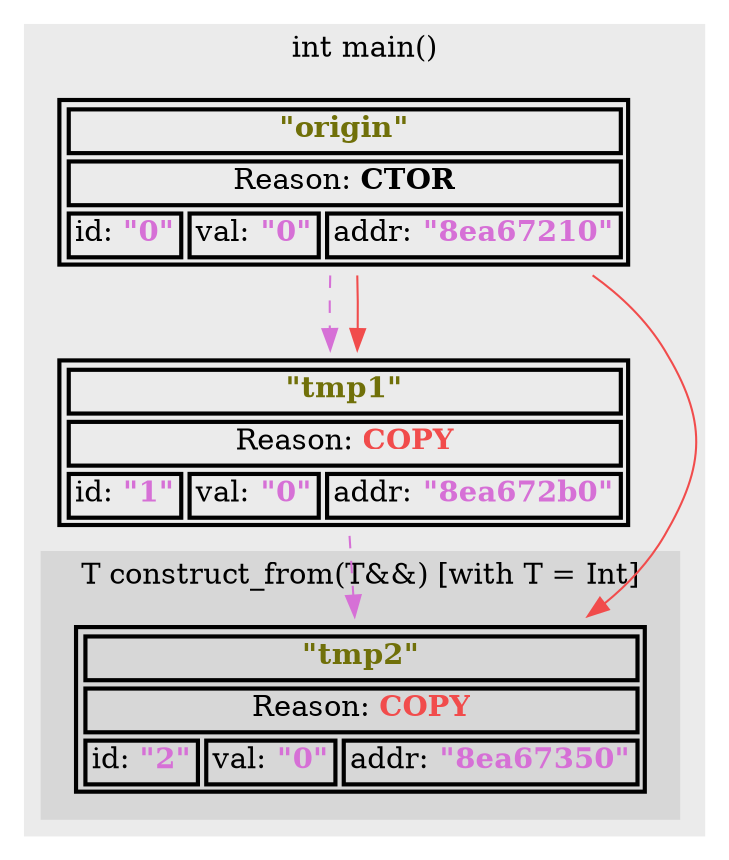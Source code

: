 digraph
{
dpi = 400;
subgraph cluster_0 {
label="int main()"
style=filled; color="#ebebeb"

// -----------------------------------------------------------------------------
node_id_0_index_0[shape=none, label=<<TABLE BORDER="2">
<TR>
<TD COLSPAN = "3"><b><FONT COLOR="#707009">"origin"</FONT></b></TD>
</TR>
<TR>
<TD COLSPAN = "3">Reason: <b><FONT COLOR="#000000">CTOR</FONT></b></TD>
</TR>
<TR>
<TD>id: <b><FONT COLOR="#d670d6">"0"</FONT></b></TD>
<TD>val: <b><FONT COLOR="#d670d6">"0"</FONT></b></TD>
<TD>addr: <b><FONT COLOR="#d670d6">"8ea67210"</FONT></b></TD>
</TR>
</TABLE>
>];


// -----------------------------------------------------------------------------
subgraph cluster_1 {
label="T construct_from(T&&) [with T = Int&]"
style=filled; color="#d7d7d7"

// -----------------------------------------------------------------------------
}
node_id_1_index_0[shape=none, label=<<TABLE BORDER="2">
<TR>
<TD COLSPAN = "3"><b><FONT COLOR="#707009">"tmp1"</FONT></b></TD>
</TR>
<TR>
<TD COLSPAN = "3">Reason: <b><FONT COLOR="#f14c4c">COPY</FONT></b></TD>
</TR>
<TR>
<TD>id: <b><FONT COLOR="#d670d6">"1"</FONT></b></TD>
<TD>val: <b><FONT COLOR="#d670d6">"0"</FONT></b></TD>
<TD>addr: <b><FONT COLOR="#d670d6">"8ea672b0"</FONT></b></TD>
</TR>
</TABLE>
>];


// -----------------------------------------------------------------------------
subgraph cluster_2 {
label="T construct_from(T&&) [with T = Int]"
style=filled; color="#d7d7d7"

// -----------------------------------------------------------------------------
node_id_2_index_0[shape=none, label=<<TABLE BORDER="2">
<TR>
<TD COLSPAN = "3"><b><FONT COLOR="#707009">"tmp2"</FONT></b></TD>
</TR>
<TR>
<TD COLSPAN = "3">Reason: <b><FONT COLOR="#f14c4c">COPY</FONT></b></TD>
</TR>
<TR>
<TD>id: <b><FONT COLOR="#d670d6">"2"</FONT></b></TD>
<TD>val: <b><FONT COLOR="#d670d6">"0"</FONT></b></TD>
<TD>addr: <b><FONT COLOR="#d670d6">"8ea67350"</FONT></b></TD>
</TR>
</TABLE>
>];


// -----------------------------------------------------------------------------
}
}
node_id_0_index_0 -> node_id_1_index_0[weight=100, style=dashed, color="#d670d6"];
node_id_0_index_0 -> node_id_1_index_0[color="#f14c4c"];
node_id_1_index_0 -> node_id_2_index_0[weight=100, style=dashed, color="#d670d6"];
node_id_0_index_0 -> node_id_2_index_0[color="#f14c4c"];
}
